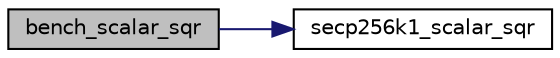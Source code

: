 digraph "bench_scalar_sqr"
{
  edge [fontname="Helvetica",fontsize="10",labelfontname="Helvetica",labelfontsize="10"];
  node [fontname="Helvetica",fontsize="10",shape=record];
  rankdir="LR";
  Node115 [label="bench_scalar_sqr",height=0.2,width=0.4,color="black", fillcolor="grey75", style="filled", fontcolor="black"];
  Node115 -> Node116 [color="midnightblue",fontsize="10",style="solid",fontname="Helvetica"];
  Node116 [label="secp256k1_scalar_sqr",height=0.2,width=0.4,color="black", fillcolor="white", style="filled",URL="$db/d94/scalar_8h.html#a2e65618baa17c59e89149a9f7e632f69",tooltip="Compute the square of a scalar (modulo the group order). "];
}
